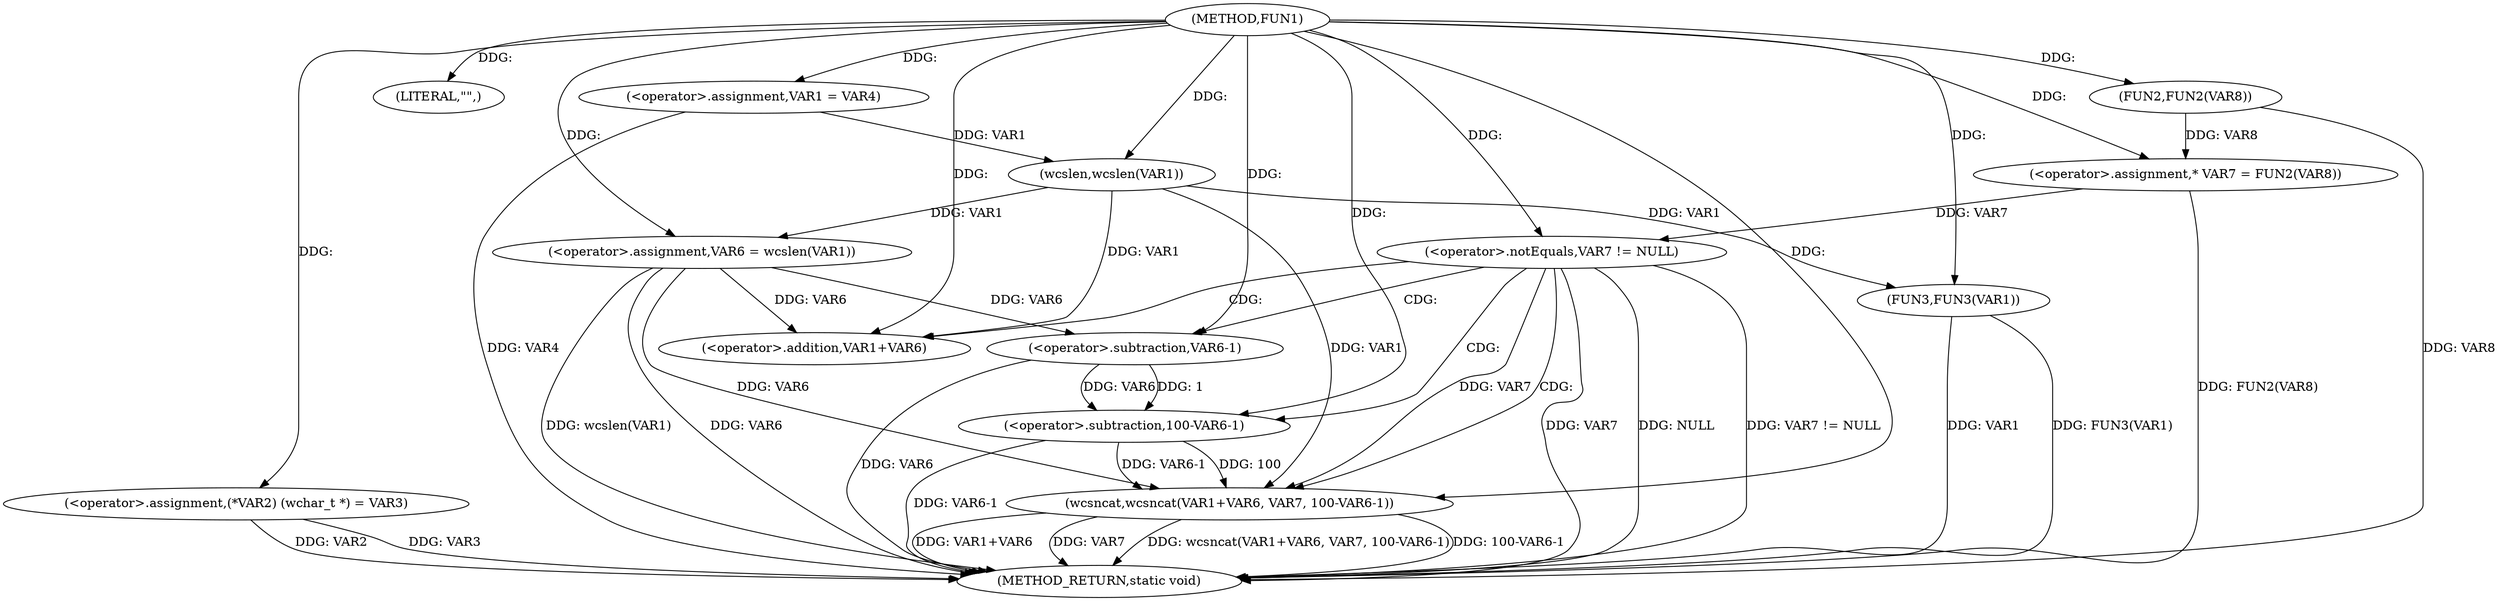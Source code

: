 digraph FUN1 {  
"1000100" [label = "(METHOD,FUN1)" ]
"1000139" [label = "(METHOD_RETURN,static void)" ]
"1000104" [label = "(<operator>.assignment,(*VAR2) (wchar_t *) = VAR3)" ]
"1000107" [label = "(LITERAL,\"\",)" ]
"1000108" [label = "(<operator>.assignment,VAR1 = VAR4)" ]
"1000113" [label = "(<operator>.assignment,VAR6 = wcslen(VAR1))" ]
"1000115" [label = "(wcslen,wcslen(VAR1))" ]
"1000118" [label = "(<operator>.assignment,* VAR7 = FUN2(VAR8))" ]
"1000120" [label = "(FUN2,FUN2(VAR8))" ]
"1000123" [label = "(<operator>.notEquals,VAR7 != NULL)" ]
"1000127" [label = "(wcsncat,wcsncat(VAR1+VAR6, VAR7, 100-VAR6-1))" ]
"1000128" [label = "(<operator>.addition,VAR1+VAR6)" ]
"1000132" [label = "(<operator>.subtraction,100-VAR6-1)" ]
"1000134" [label = "(<operator>.subtraction,VAR6-1)" ]
"1000137" [label = "(FUN3,FUN3(VAR1))" ]
  "1000123" -> "1000139"  [ label = "DDG: NULL"] 
  "1000104" -> "1000139"  [ label = "DDG: VAR2"] 
  "1000113" -> "1000139"  [ label = "DDG: VAR6"] 
  "1000132" -> "1000139"  [ label = "DDG: VAR6-1"] 
  "1000127" -> "1000139"  [ label = "DDG: wcsncat(VAR1+VAR6, VAR7, 100-VAR6-1)"] 
  "1000123" -> "1000139"  [ label = "DDG: VAR7 != NULL"] 
  "1000127" -> "1000139"  [ label = "DDG: 100-VAR6-1"] 
  "1000113" -> "1000139"  [ label = "DDG: wcslen(VAR1)"] 
  "1000120" -> "1000139"  [ label = "DDG: VAR8"] 
  "1000134" -> "1000139"  [ label = "DDG: VAR6"] 
  "1000108" -> "1000139"  [ label = "DDG: VAR4"] 
  "1000118" -> "1000139"  [ label = "DDG: FUN2(VAR8)"] 
  "1000127" -> "1000139"  [ label = "DDG: VAR1+VAR6"] 
  "1000137" -> "1000139"  [ label = "DDG: VAR1"] 
  "1000137" -> "1000139"  [ label = "DDG: FUN3(VAR1)"] 
  "1000104" -> "1000139"  [ label = "DDG: VAR3"] 
  "1000127" -> "1000139"  [ label = "DDG: VAR7"] 
  "1000123" -> "1000139"  [ label = "DDG: VAR7"] 
  "1000100" -> "1000104"  [ label = "DDG: "] 
  "1000100" -> "1000107"  [ label = "DDG: "] 
  "1000100" -> "1000108"  [ label = "DDG: "] 
  "1000115" -> "1000113"  [ label = "DDG: VAR1"] 
  "1000100" -> "1000113"  [ label = "DDG: "] 
  "1000108" -> "1000115"  [ label = "DDG: VAR1"] 
  "1000100" -> "1000115"  [ label = "DDG: "] 
  "1000120" -> "1000118"  [ label = "DDG: VAR8"] 
  "1000100" -> "1000118"  [ label = "DDG: "] 
  "1000100" -> "1000120"  [ label = "DDG: "] 
  "1000118" -> "1000123"  [ label = "DDG: VAR7"] 
  "1000100" -> "1000123"  [ label = "DDG: "] 
  "1000115" -> "1000127"  [ label = "DDG: VAR1"] 
  "1000100" -> "1000127"  [ label = "DDG: "] 
  "1000113" -> "1000127"  [ label = "DDG: VAR6"] 
  "1000115" -> "1000128"  [ label = "DDG: VAR1"] 
  "1000100" -> "1000128"  [ label = "DDG: "] 
  "1000113" -> "1000128"  [ label = "DDG: VAR6"] 
  "1000123" -> "1000127"  [ label = "DDG: VAR7"] 
  "1000132" -> "1000127"  [ label = "DDG: 100"] 
  "1000132" -> "1000127"  [ label = "DDG: VAR6-1"] 
  "1000100" -> "1000132"  [ label = "DDG: "] 
  "1000134" -> "1000132"  [ label = "DDG: VAR6"] 
  "1000134" -> "1000132"  [ label = "DDG: 1"] 
  "1000100" -> "1000134"  [ label = "DDG: "] 
  "1000113" -> "1000134"  [ label = "DDG: VAR6"] 
  "1000115" -> "1000137"  [ label = "DDG: VAR1"] 
  "1000100" -> "1000137"  [ label = "DDG: "] 
  "1000123" -> "1000132"  [ label = "CDG: "] 
  "1000123" -> "1000128"  [ label = "CDG: "] 
  "1000123" -> "1000127"  [ label = "CDG: "] 
  "1000123" -> "1000134"  [ label = "CDG: "] 
}
